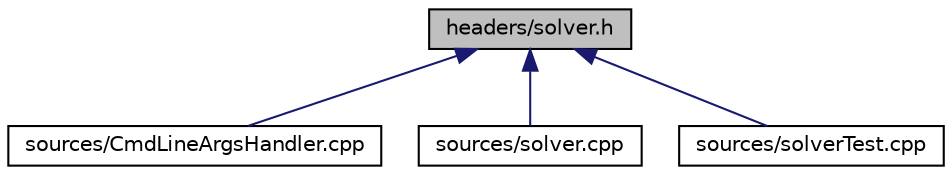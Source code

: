 digraph "headers/solver.h"
{
 // LATEX_PDF_SIZE
  edge [fontname="Helvetica",fontsize="10",labelfontname="Helvetica",labelfontsize="10"];
  node [fontname="Helvetica",fontsize="10",shape=record];
  Node1 [label="headers/solver.h",height=0.2,width=0.4,color="black", fillcolor="grey75", style="filled", fontcolor="black",tooltip=" "];
  Node1 -> Node2 [dir="back",color="midnightblue",fontsize="10",style="solid",fontname="Helvetica"];
  Node2 [label="sources/CmdLineArgsHandler.cpp",height=0.2,width=0.4,color="black", fillcolor="white", style="filled",URL="$CmdLineArgsHandler_8cpp.html",tooltip=" "];
  Node1 -> Node3 [dir="back",color="midnightblue",fontsize="10",style="solid",fontname="Helvetica"];
  Node3 [label="sources/solver.cpp",height=0.2,width=0.4,color="black", fillcolor="white", style="filled",URL="$solver_8cpp.html",tooltip=" "];
  Node1 -> Node4 [dir="back",color="midnightblue",fontsize="10",style="solid",fontname="Helvetica"];
  Node4 [label="sources/solverTest.cpp",height=0.2,width=0.4,color="black", fillcolor="white", style="filled",URL="$solverTest_8cpp.html",tooltip=" "];
}
